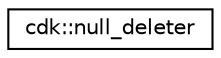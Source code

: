 digraph "Graphical Class Hierarchy"
{
  edge [fontname="Helvetica",fontsize="10",labelfontname="Helvetica",labelfontsize="10"];
  node [fontname="Helvetica",fontsize="10",shape=record];
  rankdir="LR";
  Node0 [label="cdk::null_deleter",height=0.2,width=0.4,color="black", fillcolor="white", style="filled",URL="$structcdk_1_1null__deleter.html"];
}
